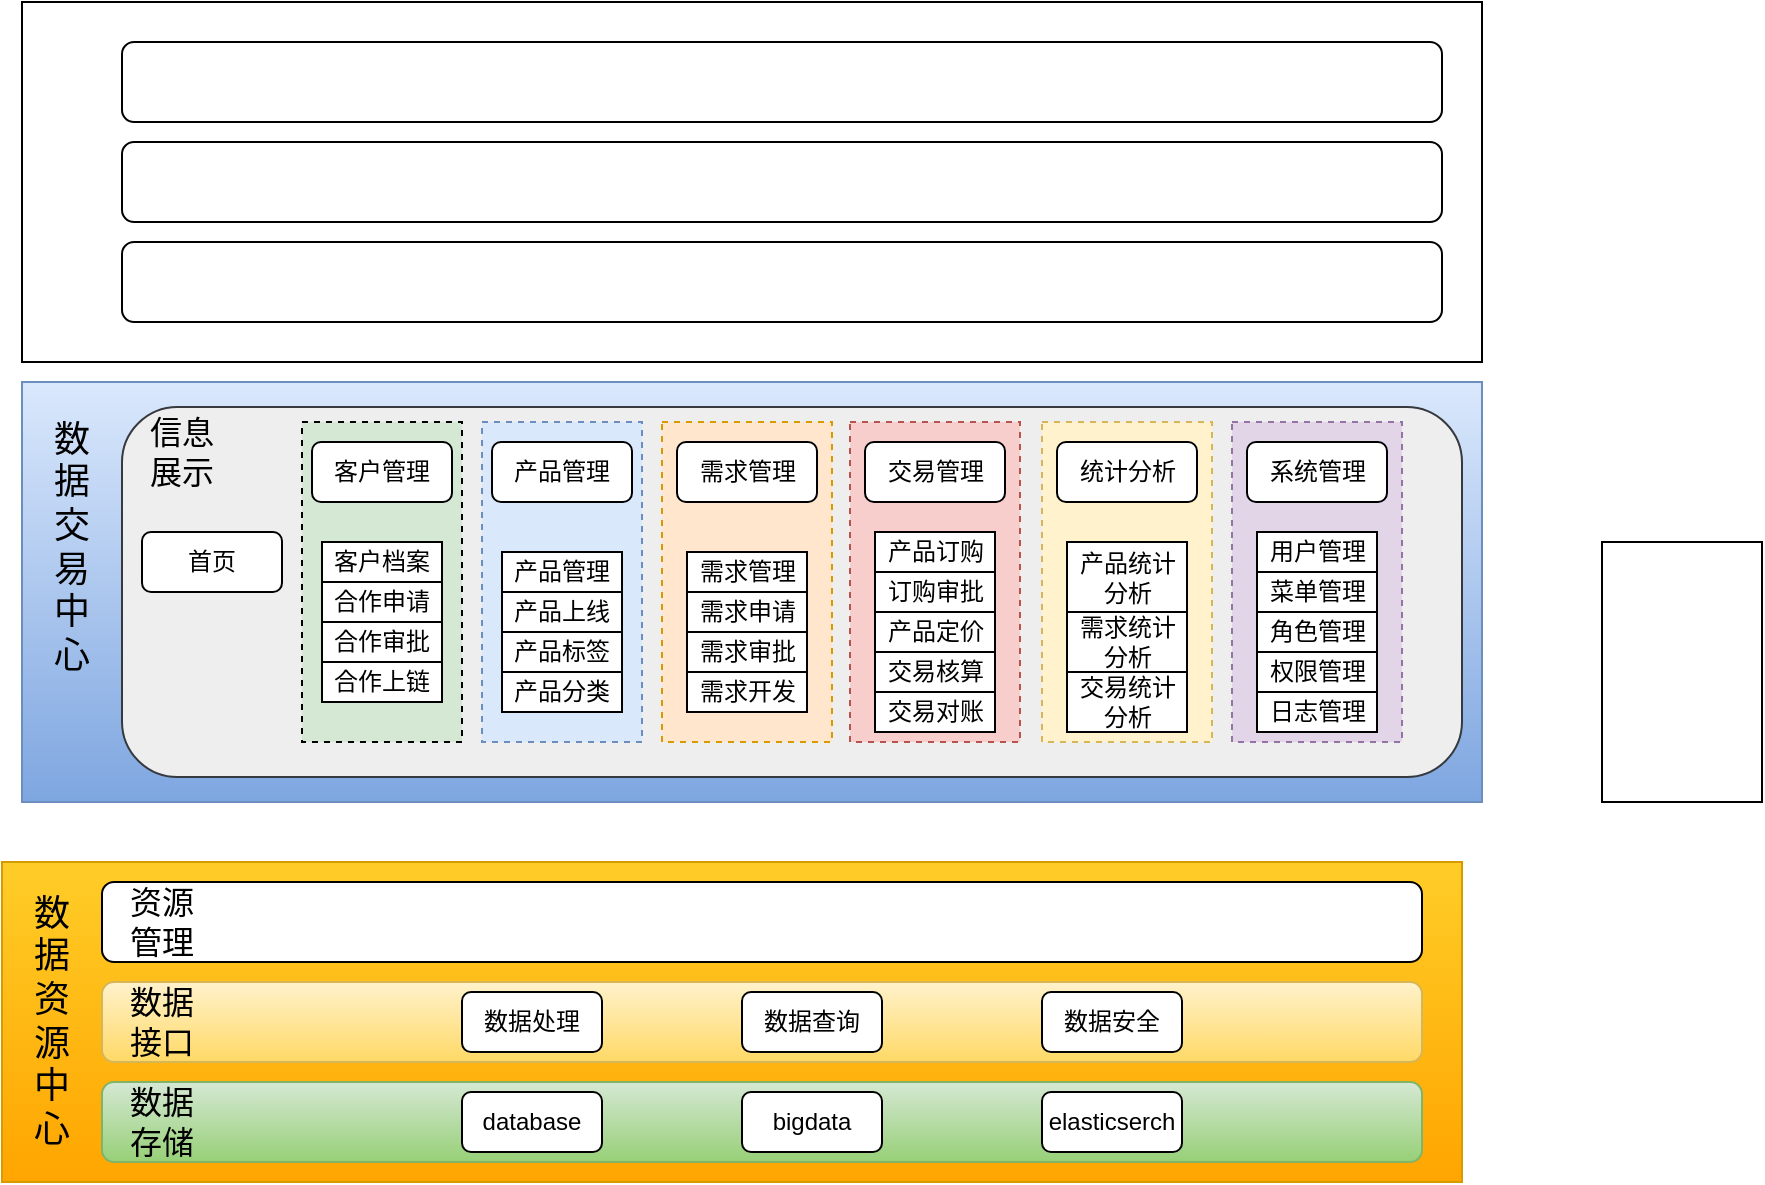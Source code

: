 <mxfile version="21.0.4" type="github">
  <diagram name="第 1 页" id="IMjAlpp3Ztoz9SvU_dgs">
    <mxGraphModel dx="794" dy="2436" grid="1" gridSize="10" guides="1" tooltips="1" connect="1" arrows="1" fold="1" page="1" pageScale="1" pageWidth="1200" pageHeight="1920" math="0" shadow="0">
      <root>
        <mxCell id="0" />
        <mxCell id="1" parent="0" />
        <mxCell id="INxmrjbLJUZYRgkc83wa-1" value="" style="rounded=0;whiteSpace=wrap;html=1;fillColor=#ffcd28;gradientColor=#ffa500;strokeColor=#d79b00;" parent="1" vertex="1">
          <mxGeometry x="80" y="380" width="730" height="160" as="geometry" />
        </mxCell>
        <mxCell id="INxmrjbLJUZYRgkc83wa-2" value="" style="rounded=0;whiteSpace=wrap;html=1;fillColor=#dae8fc;strokeColor=#6c8ebf;gradientColor=#7ea6e0;" parent="1" vertex="1">
          <mxGeometry x="90" y="140" width="730" height="210" as="geometry" />
        </mxCell>
        <mxCell id="INxmrjbLJUZYRgkc83wa-3" value="" style="rounded=0;whiteSpace=wrap;html=1;" parent="1" vertex="1">
          <mxGeometry x="90" y="-50" width="730" height="180" as="geometry" />
        </mxCell>
        <mxCell id="INxmrjbLJUZYRgkc83wa-5" value="" style="rounded=1;whiteSpace=wrap;html=1;fillColor=#fff2cc;gradientColor=#ffd966;strokeColor=#d6b656;" parent="1" vertex="1">
          <mxGeometry x="130" y="440" width="660" height="40" as="geometry" />
        </mxCell>
        <mxCell id="INxmrjbLJUZYRgkc83wa-6" value="" style="rounded=1;whiteSpace=wrap;html=1;fillColor=#d5e8d4;gradientColor=#97d077;strokeColor=#82b366;" parent="1" vertex="1">
          <mxGeometry x="130" y="490" width="660" height="40" as="geometry" />
        </mxCell>
        <mxCell id="INxmrjbLJUZYRgkc83wa-8" value="" style="rounded=1;whiteSpace=wrap;html=1;" parent="1" vertex="1">
          <mxGeometry x="130" y="390" width="660" height="40" as="geometry" />
        </mxCell>
        <mxCell id="INxmrjbLJUZYRgkc83wa-9" value="" style="rounded=1;whiteSpace=wrap;html=1;fillColor=#eeeeee;strokeColor=#36393d;" parent="1" vertex="1">
          <mxGeometry x="140" y="152.5" width="670" height="185" as="geometry" />
        </mxCell>
        <mxCell id="INxmrjbLJUZYRgkc83wa-10" value="" style="rounded=1;whiteSpace=wrap;html=1;" parent="1" vertex="1">
          <mxGeometry x="140" y="-30" width="660" height="40" as="geometry" />
        </mxCell>
        <mxCell id="INxmrjbLJUZYRgkc83wa-11" value="" style="rounded=1;whiteSpace=wrap;html=1;" parent="1" vertex="1">
          <mxGeometry x="140" y="20" width="660" height="40" as="geometry" />
        </mxCell>
        <mxCell id="INxmrjbLJUZYRgkc83wa-12" value="" style="rounded=1;whiteSpace=wrap;html=1;" parent="1" vertex="1">
          <mxGeometry x="140" y="70" width="660" height="40" as="geometry" />
        </mxCell>
        <mxCell id="INxmrjbLJUZYRgkc83wa-13" value="数据资源中心" style="text;html=1;strokeColor=none;fillColor=none;align=center;verticalAlign=middle;whiteSpace=wrap;rounded=0;fontSize=18;" parent="1" vertex="1">
          <mxGeometry x="100" y="392.5" width="10" height="135" as="geometry" />
        </mxCell>
        <mxCell id="INxmrjbLJUZYRgkc83wa-14" value="database" style="rounded=1;whiteSpace=wrap;html=1;" parent="1" vertex="1">
          <mxGeometry x="310" y="495" width="70" height="30" as="geometry" />
        </mxCell>
        <mxCell id="INxmrjbLJUZYRgkc83wa-15" value="bigdata" style="rounded=1;whiteSpace=wrap;html=1;" parent="1" vertex="1">
          <mxGeometry x="450" y="495" width="70" height="30" as="geometry" />
        </mxCell>
        <mxCell id="INxmrjbLJUZYRgkc83wa-16" value="elasticserch" style="rounded=1;whiteSpace=wrap;html=1;" parent="1" vertex="1">
          <mxGeometry x="600" y="495" width="70" height="30" as="geometry" />
        </mxCell>
        <mxCell id="INxmrjbLJUZYRgkc83wa-17" value="数据&lt;br style=&quot;font-size: 16px;&quot;&gt;存储" style="text;html=1;strokeColor=none;fillColor=none;align=center;verticalAlign=middle;whiteSpace=wrap;rounded=0;fontSize=16;" parent="1" vertex="1">
          <mxGeometry x="140" y="495" width="40" height="30" as="geometry" />
        </mxCell>
        <mxCell id="INxmrjbLJUZYRgkc83wa-18" value="数据&lt;br style=&quot;font-size: 16px;&quot;&gt;接口" style="text;html=1;strokeColor=none;fillColor=none;align=center;verticalAlign=middle;whiteSpace=wrap;rounded=0;fontSize=16;" parent="1" vertex="1">
          <mxGeometry x="140" y="445" width="40" height="30" as="geometry" />
        </mxCell>
        <mxCell id="INxmrjbLJUZYRgkc83wa-19" value="数据处理" style="rounded=1;whiteSpace=wrap;html=1;" parent="1" vertex="1">
          <mxGeometry x="310" y="445" width="70" height="30" as="geometry" />
        </mxCell>
        <mxCell id="INxmrjbLJUZYRgkc83wa-20" value="数据查询" style="rounded=1;whiteSpace=wrap;html=1;" parent="1" vertex="1">
          <mxGeometry x="450" y="445" width="70" height="30" as="geometry" />
        </mxCell>
        <mxCell id="INxmrjbLJUZYRgkc83wa-21" value="数据安全" style="rounded=1;whiteSpace=wrap;html=1;" parent="1" vertex="1">
          <mxGeometry x="600" y="445" width="70" height="30" as="geometry" />
        </mxCell>
        <mxCell id="INxmrjbLJUZYRgkc83wa-22" value="资源管理" style="text;html=1;strokeColor=none;fillColor=none;align=center;verticalAlign=middle;whiteSpace=wrap;rounded=0;fontSize=16;" parent="1" vertex="1">
          <mxGeometry x="140" y="395" width="40" height="30" as="geometry" />
        </mxCell>
        <mxCell id="INxmrjbLJUZYRgkc83wa-23" value="数据交易中心" style="text;html=1;strokeColor=none;fillColor=none;align=center;verticalAlign=middle;whiteSpace=wrap;rounded=0;fontSize=18;" parent="1" vertex="1">
          <mxGeometry x="110" y="155" width="10" height="135" as="geometry" />
        </mxCell>
        <mxCell id="INxmrjbLJUZYRgkc83wa-24" value="信息展示" style="text;html=1;strokeColor=none;fillColor=none;align=center;verticalAlign=middle;whiteSpace=wrap;rounded=0;fontSize=16;" parent="1" vertex="1">
          <mxGeometry x="150" y="160" width="40" height="30" as="geometry" />
        </mxCell>
        <mxCell id="INxmrjbLJUZYRgkc83wa-25" value="首页" style="rounded=1;whiteSpace=wrap;html=1;" parent="1" vertex="1">
          <mxGeometry x="150" y="215" width="70" height="30" as="geometry" />
        </mxCell>
        <mxCell id="INxmrjbLJUZYRgkc83wa-72" value="" style="rounded=0;whiteSpace=wrap;html=1;" parent="1" vertex="1">
          <mxGeometry x="880" y="220" width="80" height="130" as="geometry" />
        </mxCell>
        <mxCell id="ddeVs8B9BQJQFKg9lVX4-2" value="" style="rounded=0;whiteSpace=wrap;html=1;fillColor=#d5e8d4;strokeColor=#000000;dashed=1;" parent="1" vertex="1">
          <mxGeometry x="230" y="160" width="80" height="160" as="geometry" />
        </mxCell>
        <mxCell id="INxmrjbLJUZYRgkc83wa-26" value="客户管理" style="rounded=1;whiteSpace=wrap;html=1;" parent="1" vertex="1">
          <mxGeometry x="235" y="170" width="70" height="30" as="geometry" />
        </mxCell>
        <mxCell id="INxmrjbLJUZYRgkc83wa-66" value="" style="group" parent="1" vertex="1" connectable="0">
          <mxGeometry x="240" y="220" width="60" height="80" as="geometry" />
        </mxCell>
        <mxCell id="INxmrjbLJUZYRgkc83wa-35" value="客户档案" style="rounded=0;whiteSpace=wrap;html=1;" parent="INxmrjbLJUZYRgkc83wa-66" vertex="1">
          <mxGeometry width="60" height="20" as="geometry" />
        </mxCell>
        <mxCell id="INxmrjbLJUZYRgkc83wa-36" value="合作申请" style="rounded=0;whiteSpace=wrap;html=1;" parent="INxmrjbLJUZYRgkc83wa-66" vertex="1">
          <mxGeometry y="20" width="60" height="20" as="geometry" />
        </mxCell>
        <mxCell id="INxmrjbLJUZYRgkc83wa-37" value="合作审批" style="rounded=0;whiteSpace=wrap;html=1;" parent="INxmrjbLJUZYRgkc83wa-66" vertex="1">
          <mxGeometry y="40" width="60" height="20" as="geometry" />
        </mxCell>
        <mxCell id="INxmrjbLJUZYRgkc83wa-38" value="合作上链" style="rounded=0;whiteSpace=wrap;html=1;" parent="INxmrjbLJUZYRgkc83wa-66" vertex="1">
          <mxGeometry y="60" width="60" height="20" as="geometry" />
        </mxCell>
        <mxCell id="ddeVs8B9BQJQFKg9lVX4-3" value="" style="rounded=0;whiteSpace=wrap;html=1;fillColor=#dae8fc;strokeColor=#6c8ebf;dashed=1;" parent="1" vertex="1">
          <mxGeometry x="320" y="160" width="80" height="160" as="geometry" />
        </mxCell>
        <mxCell id="INxmrjbLJUZYRgkc83wa-27" value="产品管理" style="rounded=1;whiteSpace=wrap;html=1;" parent="1" vertex="1">
          <mxGeometry x="325" y="170" width="70" height="30" as="geometry" />
        </mxCell>
        <mxCell id="INxmrjbLJUZYRgkc83wa-67" value="" style="group" parent="1" vertex="1" connectable="0">
          <mxGeometry x="330" y="225" width="60" height="80" as="geometry" />
        </mxCell>
        <mxCell id="INxmrjbLJUZYRgkc83wa-39" value="产品管理" style="rounded=0;whiteSpace=wrap;html=1;" parent="INxmrjbLJUZYRgkc83wa-67" vertex="1">
          <mxGeometry width="60" height="20" as="geometry" />
        </mxCell>
        <mxCell id="INxmrjbLJUZYRgkc83wa-40" value="产品上线" style="rounded=0;whiteSpace=wrap;html=1;" parent="INxmrjbLJUZYRgkc83wa-67" vertex="1">
          <mxGeometry y="20" width="60" height="20" as="geometry" />
        </mxCell>
        <mxCell id="INxmrjbLJUZYRgkc83wa-41" value="产品标签" style="rounded=0;whiteSpace=wrap;html=1;" parent="INxmrjbLJUZYRgkc83wa-67" vertex="1">
          <mxGeometry y="40" width="60" height="20" as="geometry" />
        </mxCell>
        <mxCell id="INxmrjbLJUZYRgkc83wa-42" value="产品分类" style="rounded=0;whiteSpace=wrap;html=1;" parent="INxmrjbLJUZYRgkc83wa-67" vertex="1">
          <mxGeometry y="60" width="60" height="20" as="geometry" />
        </mxCell>
        <mxCell id="ddeVs8B9BQJQFKg9lVX4-6" value="" style="rounded=0;whiteSpace=wrap;html=1;fillColor=#ffe6cc;strokeColor=#d79b00;dashed=1;" parent="1" vertex="1">
          <mxGeometry x="410" y="160" width="85" height="160" as="geometry" />
        </mxCell>
        <mxCell id="INxmrjbLJUZYRgkc83wa-28" value="需求管理" style="rounded=1;whiteSpace=wrap;html=1;" parent="1" vertex="1">
          <mxGeometry x="417.5" y="170" width="70" height="30" as="geometry" />
        </mxCell>
        <mxCell id="INxmrjbLJUZYRgkc83wa-43" value="需求管理" style="rounded=0;whiteSpace=wrap;html=1;container=0;" parent="1" vertex="1">
          <mxGeometry x="422.5" y="225" width="60" height="20" as="geometry" />
        </mxCell>
        <mxCell id="INxmrjbLJUZYRgkc83wa-44" value="需求申请" style="rounded=0;whiteSpace=wrap;html=1;container=0;" parent="1" vertex="1">
          <mxGeometry x="422.5" y="245" width="60" height="20" as="geometry" />
        </mxCell>
        <mxCell id="INxmrjbLJUZYRgkc83wa-46" value="需求开发" style="rounded=0;whiteSpace=wrap;html=1;container=0;" parent="1" vertex="1">
          <mxGeometry x="422.5" y="285" width="60" height="20" as="geometry" />
        </mxCell>
        <mxCell id="INxmrjbLJUZYRgkc83wa-60" value="需求审批" style="rounded=0;whiteSpace=wrap;html=1;container=0;" parent="1" vertex="1">
          <mxGeometry x="422.5" y="265" width="60" height="20" as="geometry" />
        </mxCell>
        <mxCell id="ddeVs8B9BQJQFKg9lVX4-8" value="" style="rounded=0;whiteSpace=wrap;html=1;fillColor=#f8cecc;strokeColor=#b85450;dashed=1;" parent="1" vertex="1">
          <mxGeometry x="504" y="160" width="85" height="160" as="geometry" />
        </mxCell>
        <mxCell id="ddeVs8B9BQJQFKg9lVX4-9" value="" style="rounded=0;whiteSpace=wrap;html=1;fillColor=#fff2cc;strokeColor=#d6b656;dashed=1;" parent="1" vertex="1">
          <mxGeometry x="600" y="160" width="85" height="160" as="geometry" />
        </mxCell>
        <mxCell id="ddeVs8B9BQJQFKg9lVX4-10" value="" style="rounded=0;whiteSpace=wrap;html=1;fillColor=#e1d5e7;strokeColor=#9673a6;dashed=1;" parent="1" vertex="1">
          <mxGeometry x="695" y="160" width="85" height="160" as="geometry" />
        </mxCell>
        <mxCell id="INxmrjbLJUZYRgkc83wa-29" value="交易管理" style="rounded=1;whiteSpace=wrap;html=1;" parent="1" vertex="1">
          <mxGeometry x="511.5" y="170" width="70" height="30" as="geometry" />
        </mxCell>
        <mxCell id="INxmrjbLJUZYRgkc83wa-30" value="统计分析" style="rounded=1;whiteSpace=wrap;html=1;" parent="1" vertex="1">
          <mxGeometry x="607.5" y="170" width="70" height="30" as="geometry" />
        </mxCell>
        <mxCell id="INxmrjbLJUZYRgkc83wa-31" value="系统管理" style="rounded=1;whiteSpace=wrap;html=1;" parent="1" vertex="1">
          <mxGeometry x="702.5" y="170" width="70" height="30" as="geometry" />
        </mxCell>
        <mxCell id="INxmrjbLJUZYRgkc83wa-47" value="产品订购" style="rounded=0;whiteSpace=wrap;html=1;container=0;" parent="1" vertex="1">
          <mxGeometry x="516.5" y="215" width="60" height="20" as="geometry" />
        </mxCell>
        <mxCell id="INxmrjbLJUZYRgkc83wa-48" value="订购审批" style="rounded=0;whiteSpace=wrap;html=1;container=0;" parent="1" vertex="1">
          <mxGeometry x="516.5" y="235" width="60" height="20" as="geometry" />
        </mxCell>
        <mxCell id="INxmrjbLJUZYRgkc83wa-49" value="产品定价" style="rounded=0;whiteSpace=wrap;html=1;container=0;" parent="1" vertex="1">
          <mxGeometry x="516.5" y="255" width="60" height="20" as="geometry" />
        </mxCell>
        <mxCell id="INxmrjbLJUZYRgkc83wa-50" value="交易核算" style="rounded=0;whiteSpace=wrap;html=1;container=0;" parent="1" vertex="1">
          <mxGeometry x="516.5" y="275" width="60" height="20" as="geometry" />
        </mxCell>
        <mxCell id="INxmrjbLJUZYRgkc83wa-62" value="交易对账" style="rounded=0;whiteSpace=wrap;html=1;container=0;" parent="1" vertex="1">
          <mxGeometry x="516.5" y="295" width="60" height="20" as="geometry" />
        </mxCell>
        <mxCell id="INxmrjbLJUZYRgkc83wa-51" value="产品统计分析" style="rounded=0;whiteSpace=wrap;html=1;container=0;" parent="1" vertex="1">
          <mxGeometry x="612.5" y="220" width="60" height="35" as="geometry" />
        </mxCell>
        <mxCell id="INxmrjbLJUZYRgkc83wa-52" value="需求统计分析" style="rounded=0;whiteSpace=wrap;html=1;container=0;" parent="1" vertex="1">
          <mxGeometry x="612.5" y="255" width="60" height="30" as="geometry" />
        </mxCell>
        <mxCell id="INxmrjbLJUZYRgkc83wa-53" value="交易统计分析" style="rounded=0;whiteSpace=wrap;html=1;container=0;" parent="1" vertex="1">
          <mxGeometry x="612.5" y="285" width="60" height="30" as="geometry" />
        </mxCell>
        <mxCell id="INxmrjbLJUZYRgkc83wa-55" value="用户管理" style="rounded=0;whiteSpace=wrap;html=1;container=0;" parent="1" vertex="1">
          <mxGeometry x="707.5" y="215" width="60" height="20" as="geometry" />
        </mxCell>
        <mxCell id="INxmrjbLJUZYRgkc83wa-56" value="菜单管理" style="rounded=0;whiteSpace=wrap;html=1;container=0;" parent="1" vertex="1">
          <mxGeometry x="707.5" y="235" width="60" height="20" as="geometry" />
        </mxCell>
        <mxCell id="INxmrjbLJUZYRgkc83wa-57" value="角色管理" style="rounded=0;whiteSpace=wrap;html=1;container=0;" parent="1" vertex="1">
          <mxGeometry x="707.5" y="255" width="60" height="20" as="geometry" />
        </mxCell>
        <mxCell id="INxmrjbLJUZYRgkc83wa-58" value="权限管理" style="rounded=0;whiteSpace=wrap;html=1;container=0;" parent="1" vertex="1">
          <mxGeometry x="707.5" y="275" width="60" height="20" as="geometry" />
        </mxCell>
        <mxCell id="INxmrjbLJUZYRgkc83wa-63" value="日志管理" style="rounded=0;whiteSpace=wrap;html=1;container=0;" parent="1" vertex="1">
          <mxGeometry x="707.5" y="295" width="60" height="20" as="geometry" />
        </mxCell>
      </root>
    </mxGraphModel>
  </diagram>
</mxfile>
